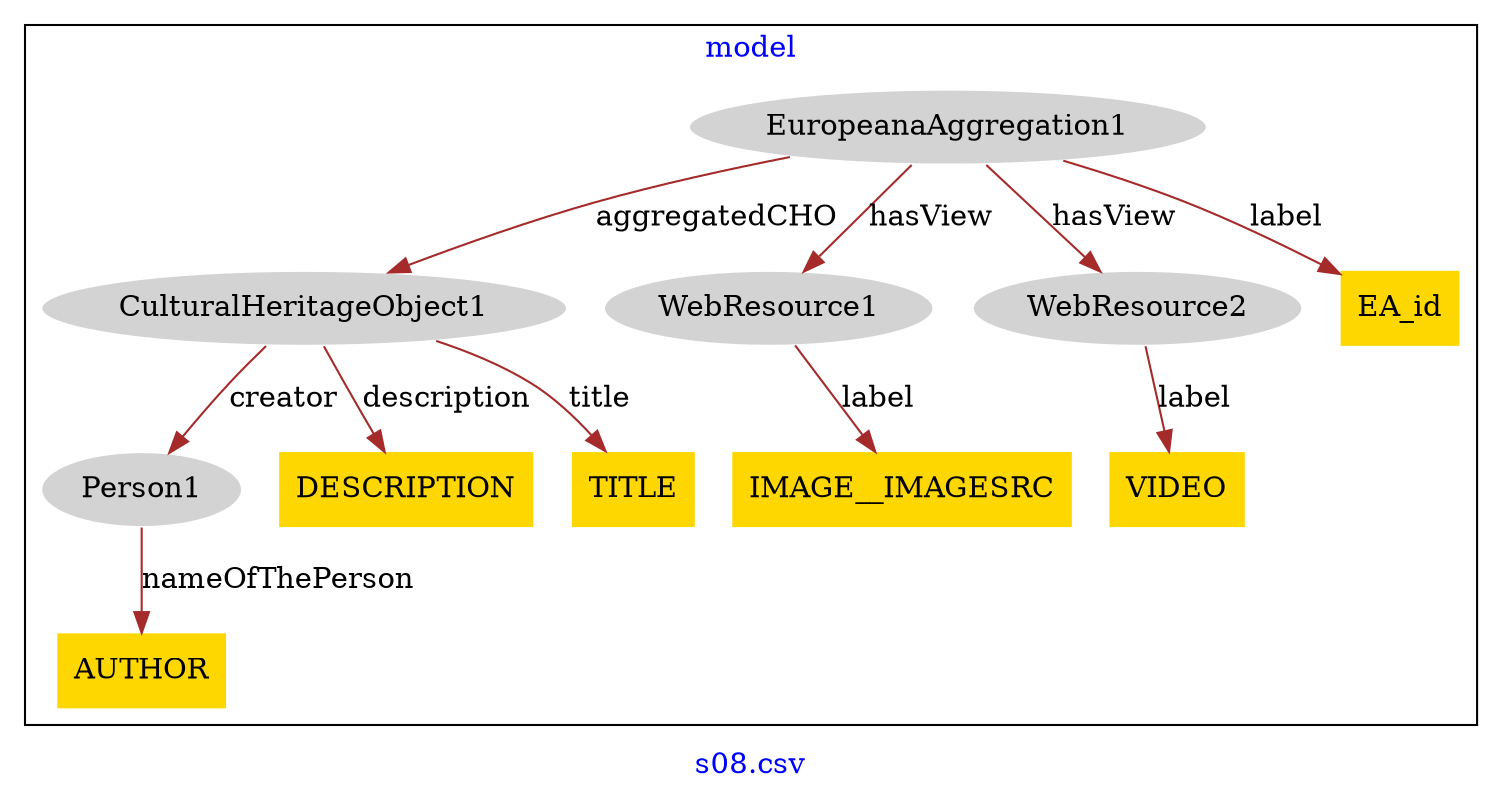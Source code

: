 digraph n0 {
fontcolor="blue"
remincross="true"
label="s08.csv"
subgraph cluster {
label="model"
n2[style="filled",color="white",fillcolor="lightgray",label="CulturalHeritageObject1"];
n3[style="filled",color="white",fillcolor="lightgray",label="Person1"];
n4[style="filled",color="white",fillcolor="lightgray",label="EuropeanaAggregation1"];
n5[style="filled",color="white",fillcolor="lightgray",label="WebResource1"];
n6[style="filled",color="white",fillcolor="lightgray",label="WebResource2"];
n7[shape="plaintext",style="filled",fillcolor="gold",label="DESCRIPTION"];
n8[shape="plaintext",style="filled",fillcolor="gold",label="IMAGE__IMAGESRC"];
n9[shape="plaintext",style="filled",fillcolor="gold",label="EA_id"];
n10[shape="plaintext",style="filled",fillcolor="gold",label="VIDEO"];
n11[shape="plaintext",style="filled",fillcolor="gold",label="AUTHOR"];
n12[shape="plaintext",style="filled",fillcolor="gold",label="TITLE"];
}
n2 -> n3[color="brown",fontcolor="black",label="creator"]
n4 -> n2[color="brown",fontcolor="black",label="aggregatedCHO"]
n4 -> n5[color="brown",fontcolor="black",label="hasView"]
n4 -> n6[color="brown",fontcolor="black",label="hasView"]
n2 -> n7[color="brown",fontcolor="black",label="description"]
n5 -> n8[color="brown",fontcolor="black",label="label"]
n4 -> n9[color="brown",fontcolor="black",label="label"]
n6 -> n10[color="brown",fontcolor="black",label="label"]
n3 -> n11[color="brown",fontcolor="black",label="nameOfThePerson"]
n2 -> n12[color="brown",fontcolor="black",label="title"]
}

